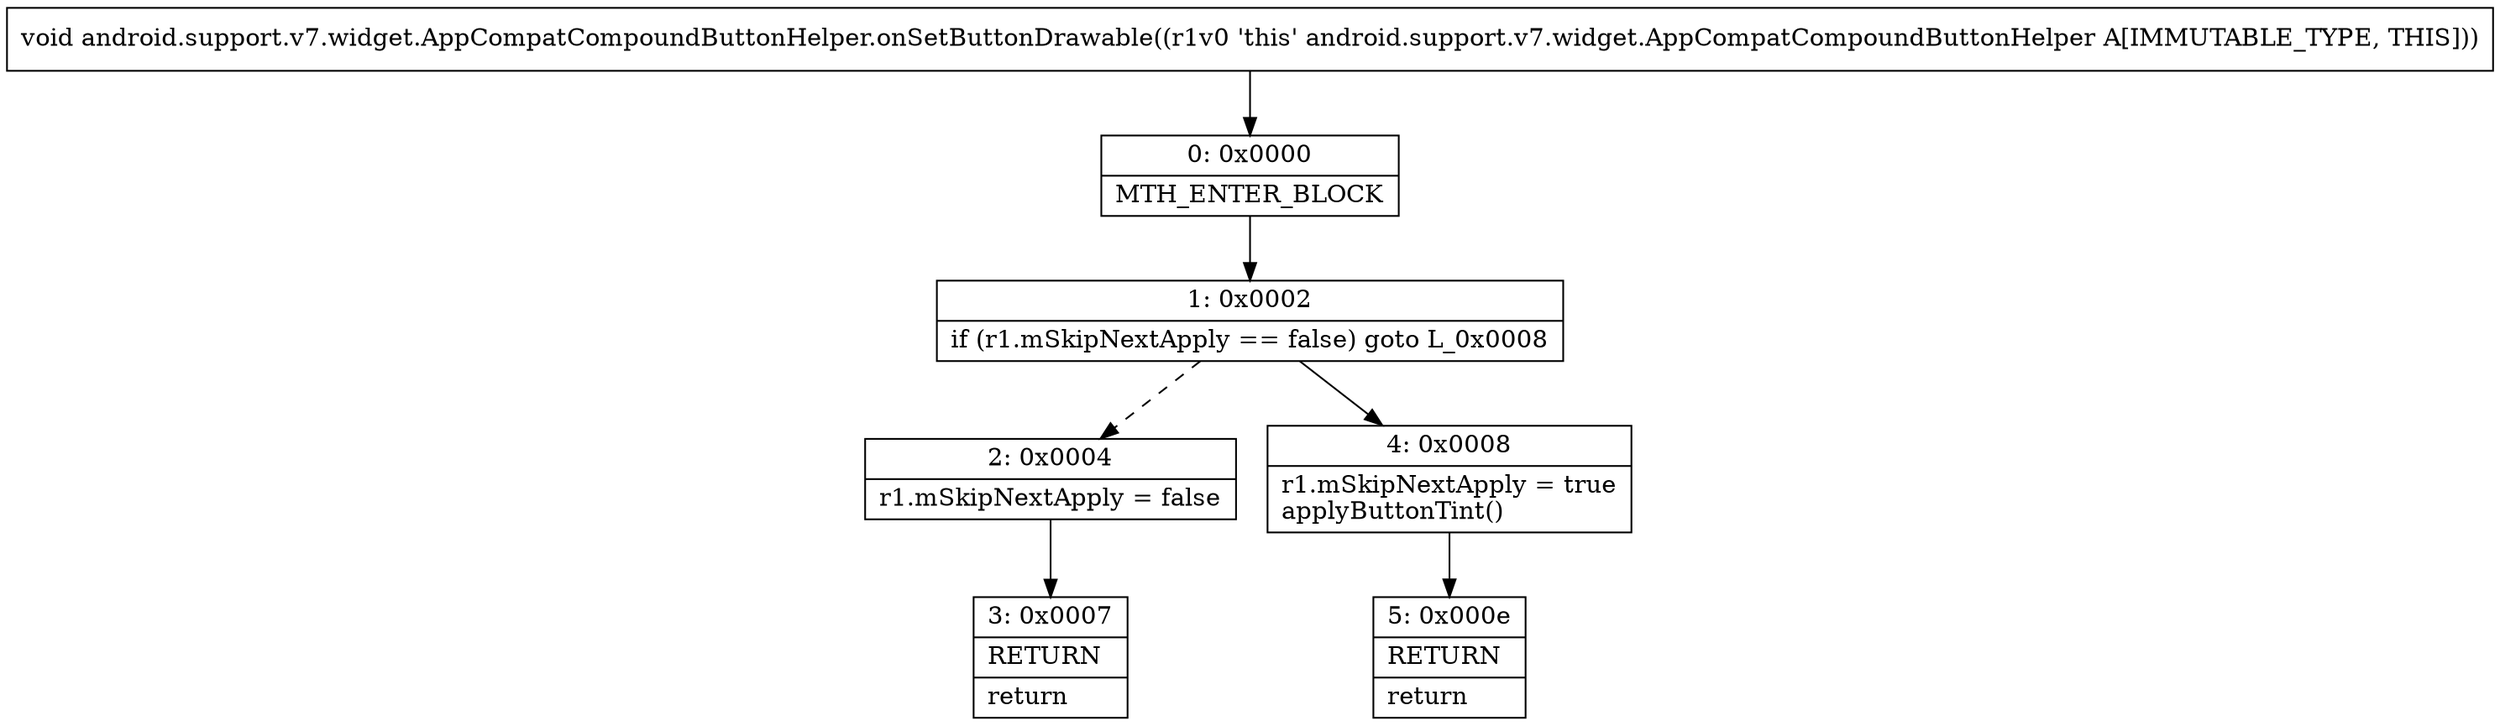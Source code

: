 digraph "CFG forandroid.support.v7.widget.AppCompatCompoundButtonHelper.onSetButtonDrawable()V" {
Node_0 [shape=record,label="{0\:\ 0x0000|MTH_ENTER_BLOCK\l}"];
Node_1 [shape=record,label="{1\:\ 0x0002|if (r1.mSkipNextApply == false) goto L_0x0008\l}"];
Node_2 [shape=record,label="{2\:\ 0x0004|r1.mSkipNextApply = false\l}"];
Node_3 [shape=record,label="{3\:\ 0x0007|RETURN\l|return\l}"];
Node_4 [shape=record,label="{4\:\ 0x0008|r1.mSkipNextApply = true\lapplyButtonTint()\l}"];
Node_5 [shape=record,label="{5\:\ 0x000e|RETURN\l|return\l}"];
MethodNode[shape=record,label="{void android.support.v7.widget.AppCompatCompoundButtonHelper.onSetButtonDrawable((r1v0 'this' android.support.v7.widget.AppCompatCompoundButtonHelper A[IMMUTABLE_TYPE, THIS])) }"];
MethodNode -> Node_0;
Node_0 -> Node_1;
Node_1 -> Node_2[style=dashed];
Node_1 -> Node_4;
Node_2 -> Node_3;
Node_4 -> Node_5;
}

